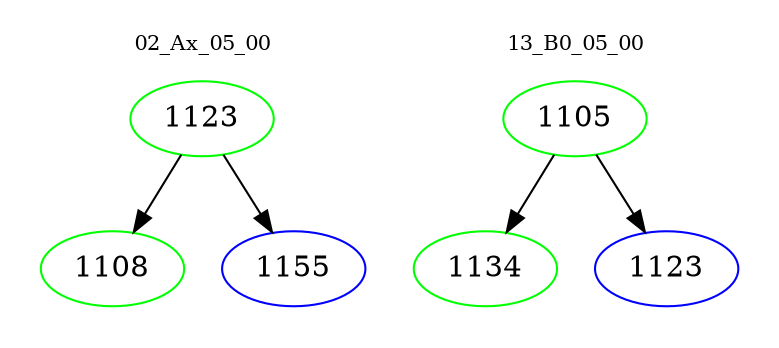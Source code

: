 digraph{
subgraph cluster_0 {
color = white
label = "02_Ax_05_00";
fontsize=10;
T0_1123 [label="1123", color="green"]
T0_1123 -> T0_1108 [color="black"]
T0_1108 [label="1108", color="green"]
T0_1123 -> T0_1155 [color="black"]
T0_1155 [label="1155", color="blue"]
}
subgraph cluster_1 {
color = white
label = "13_B0_05_00";
fontsize=10;
T1_1105 [label="1105", color="green"]
T1_1105 -> T1_1134 [color="black"]
T1_1134 [label="1134", color="green"]
T1_1105 -> T1_1123 [color="black"]
T1_1123 [label="1123", color="blue"]
}
}

